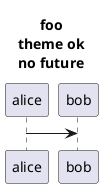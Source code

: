 {
  "sha1": "9y9ia77b3txumwepaqb3dvwxyoq1kwc",
  "insertion": {
    "when": "2024-05-30T20:48:21.790Z",
    "user": "plantuml@gmail.com"
  }
}
@startuml
title
foo
!if %feature("theme")
theme ok
!endif
!if %feature("future")
future ok
!else
no future
!endif
endtitle
alice->bob
@enduml
